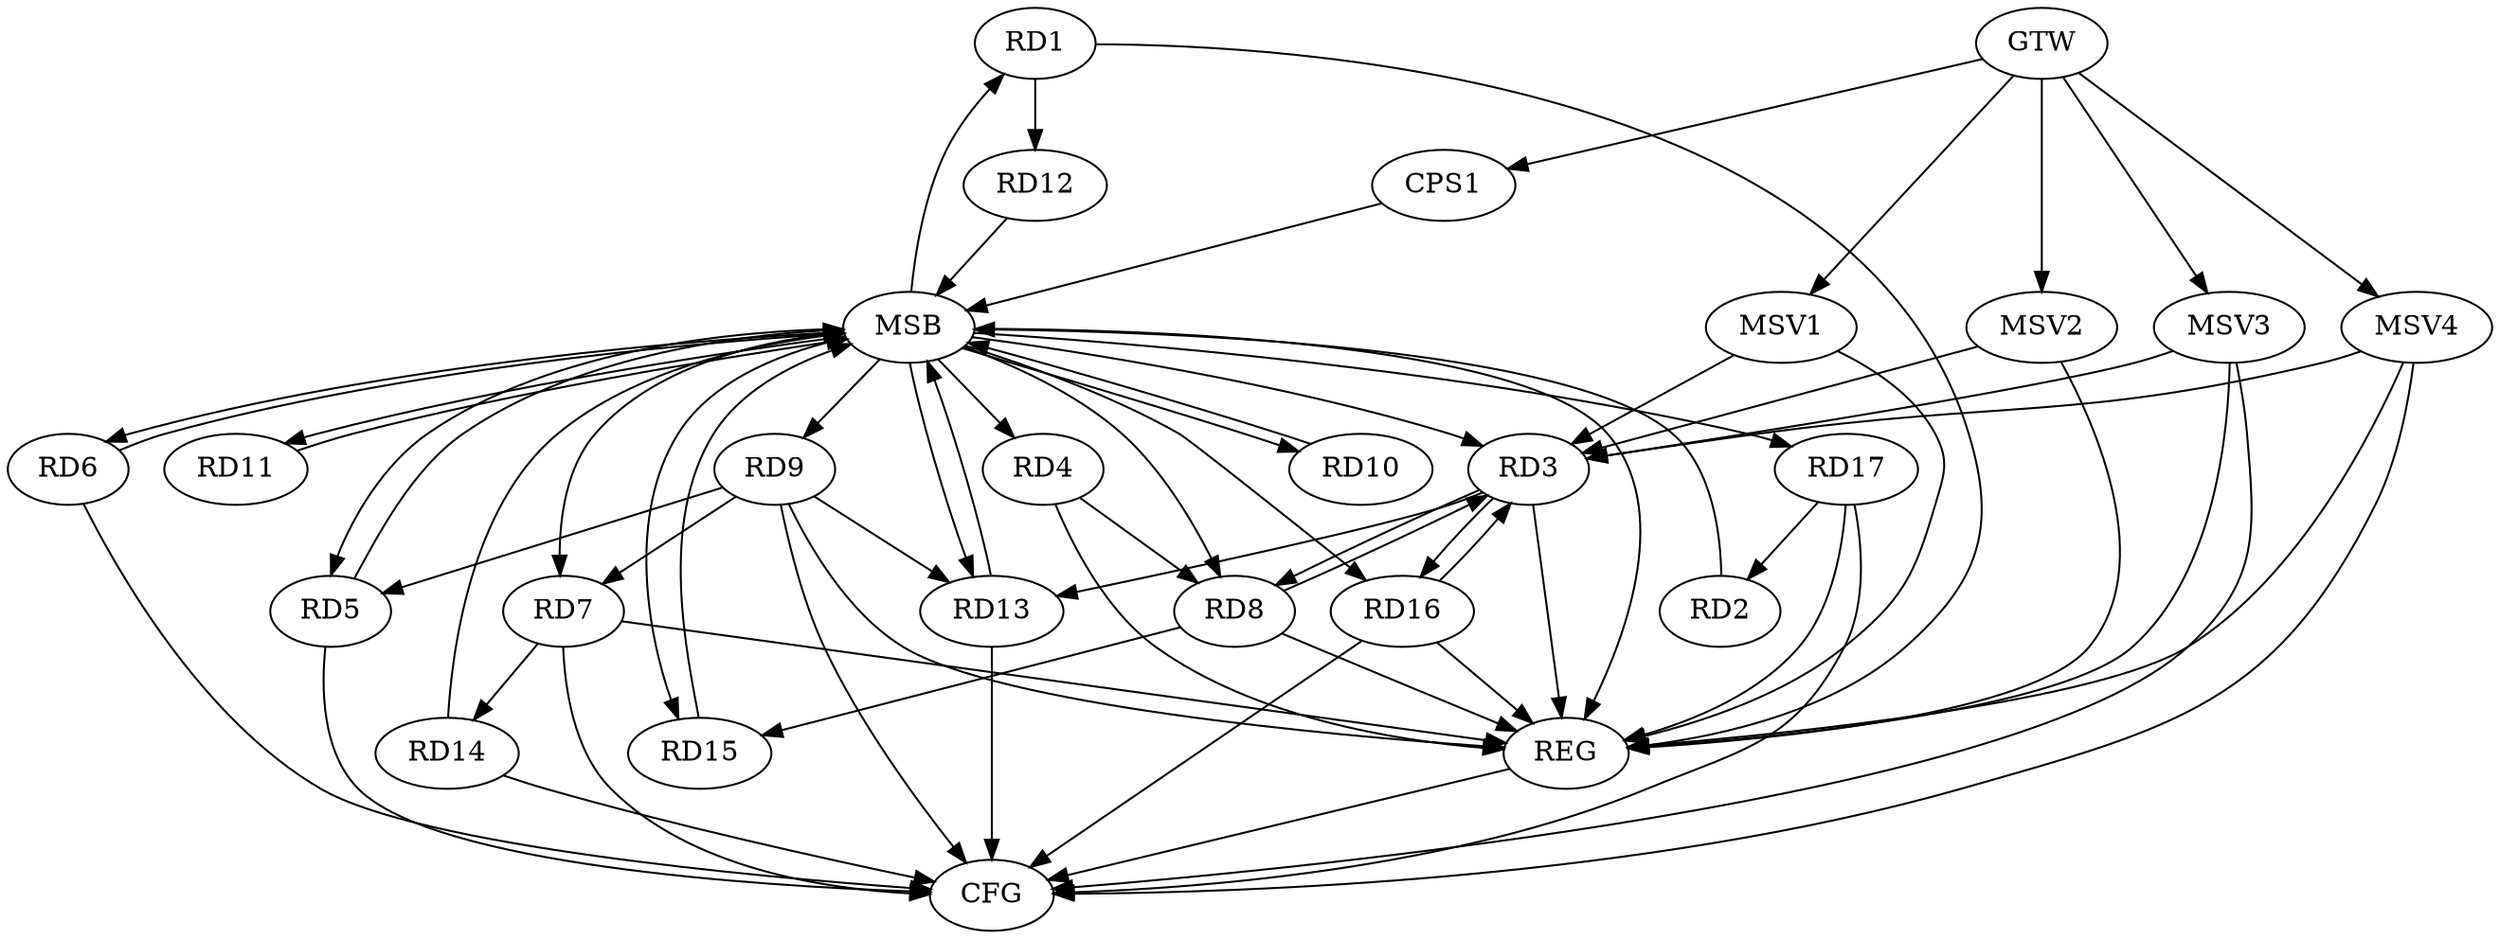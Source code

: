 strict digraph G {
  RD1 [ label="RD1" ];
  RD2 [ label="RD2" ];
  RD3 [ label="RD3" ];
  RD4 [ label="RD4" ];
  RD5 [ label="RD5" ];
  RD6 [ label="RD6" ];
  RD7 [ label="RD7" ];
  RD8 [ label="RD8" ];
  RD9 [ label="RD9" ];
  RD10 [ label="RD10" ];
  RD11 [ label="RD11" ];
  RD12 [ label="RD12" ];
  RD13 [ label="RD13" ];
  RD14 [ label="RD14" ];
  RD15 [ label="RD15" ];
  RD16 [ label="RD16" ];
  RD17 [ label="RD17" ];
  CPS1 [ label="CPS1" ];
  GTW [ label="GTW" ];
  REG [ label="REG" ];
  MSB [ label="MSB" ];
  CFG [ label="CFG" ];
  MSV1 [ label="MSV1" ];
  MSV2 [ label="MSV2" ];
  MSV3 [ label="MSV3" ];
  MSV4 [ label="MSV4" ];
  RD1 -> RD12;
  RD17 -> RD2;
  RD3 -> RD8;
  RD8 -> RD3;
  RD3 -> RD13;
  RD3 -> RD16;
  RD16 -> RD3;
  RD4 -> RD8;
  RD9 -> RD5;
  RD9 -> RD7;
  RD7 -> RD14;
  RD8 -> RD15;
  RD9 -> RD13;
  GTW -> CPS1;
  RD1 -> REG;
  RD3 -> REG;
  RD4 -> REG;
  RD7 -> REG;
  RD8 -> REG;
  RD9 -> REG;
  RD16 -> REG;
  RD17 -> REG;
  RD2 -> MSB;
  MSB -> RD6;
  MSB -> REG;
  RD5 -> MSB;
  RD6 -> MSB;
  MSB -> RD11;
  MSB -> RD16;
  RD10 -> MSB;
  MSB -> RD1;
  MSB -> RD3;
  MSB -> RD7;
  MSB -> RD13;
  MSB -> RD15;
  RD11 -> MSB;
  MSB -> RD8;
  RD12 -> MSB;
  MSB -> RD4;
  MSB -> RD9;
  RD13 -> MSB;
  MSB -> RD10;
  RD14 -> MSB;
  MSB -> RD17;
  RD15 -> MSB;
  CPS1 -> MSB;
  MSB -> RD5;
  RD6 -> CFG;
  RD9 -> CFG;
  RD14 -> CFG;
  RD7 -> CFG;
  RD17 -> CFG;
  RD16 -> CFG;
  RD13 -> CFG;
  RD5 -> CFG;
  REG -> CFG;
  MSV1 -> RD3;
  GTW -> MSV1;
  MSV1 -> REG;
  MSV2 -> RD3;
  GTW -> MSV2;
  MSV2 -> REG;
  MSV3 -> RD3;
  MSV4 -> RD3;
  GTW -> MSV3;
  MSV3 -> REG;
  MSV3 -> CFG;
  GTW -> MSV4;
  MSV4 -> REG;
  MSV4 -> CFG;
}
